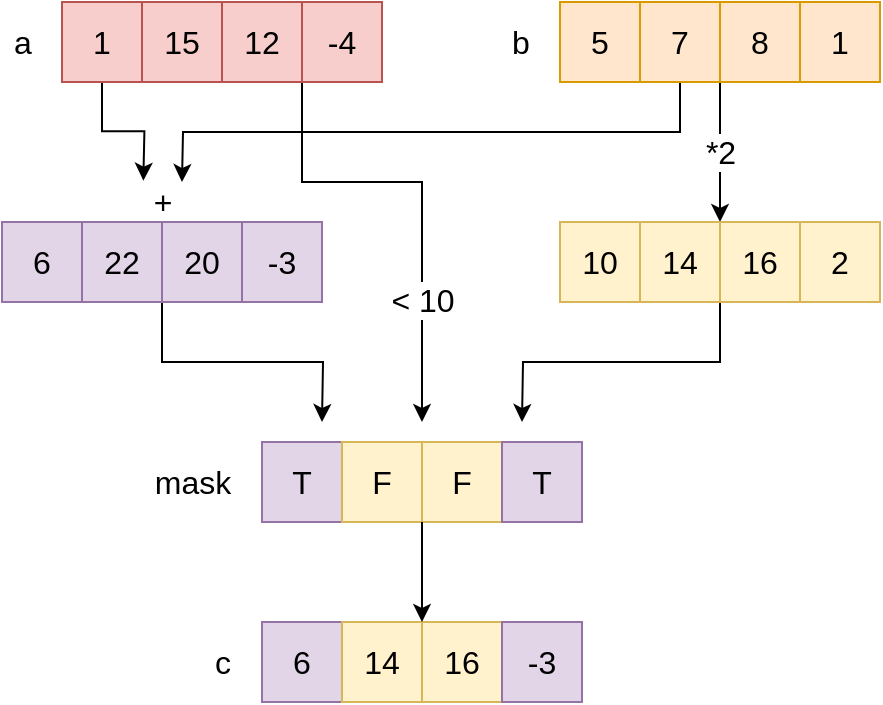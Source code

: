 <mxfile version="13.7.3" type="device"><diagram id="rZloOubM0Hv0e9IGVFVC" name="Page-1"><mxGraphModel dx="925" dy="682" grid="1" gridSize="10" guides="1" tooltips="1" connect="1" arrows="1" fold="1" page="1" pageScale="1" pageWidth="827" pageHeight="1169" math="0" shadow="0"><root><mxCell id="0"/><mxCell id="1" parent="0"/><mxCell id="gK36wX1Jq9c9gReILIbE-51" style="edgeStyle=orthogonalEdgeStyle;rounded=0;orthogonalLoop=1;jettySize=auto;html=1;exitX=0.5;exitY=1;exitDx=0;exitDy=0;entryX=0.033;entryY=-0.033;entryDx=0;entryDy=0;entryPerimeter=0;fontSize=16;" edge="1" parent="1" source="gK36wX1Jq9c9gReILIbE-1"><mxGeometry relative="1" as="geometry"><mxPoint x="140.66" y="169.34" as="targetPoint"/></mxGeometry></mxCell><mxCell id="gK36wX1Jq9c9gReILIbE-1" value="1" style="rounded=0;whiteSpace=wrap;html=1;fillColor=#f8cecc;strokeColor=#b85450;fontSize=16;" vertex="1" parent="1"><mxGeometry x="100" y="80" width="40" height="40" as="geometry"/></mxCell><mxCell id="gK36wX1Jq9c9gReILIbE-2" value="15" style="rounded=0;whiteSpace=wrap;html=1;fillColor=#f8cecc;strokeColor=#b85450;fontSize=16;" vertex="1" parent="1"><mxGeometry x="140" y="80" width="40" height="40" as="geometry"/></mxCell><mxCell id="gK36wX1Jq9c9gReILIbE-3" value="12" style="rounded=0;whiteSpace=wrap;html=1;fillColor=#f8cecc;strokeColor=#b85450;fontSize=16;" vertex="1" parent="1"><mxGeometry x="180" y="80" width="40" height="40" as="geometry"/></mxCell><mxCell id="gK36wX1Jq9c9gReILIbE-46" style="edgeStyle=orthogonalEdgeStyle;rounded=0;orthogonalLoop=1;jettySize=auto;html=1;exitX=0;exitY=1;exitDx=0;exitDy=0;fontSize=16;" edge="1" parent="1" source="gK36wX1Jq9c9gReILIbE-4"><mxGeometry relative="1" as="geometry"><mxPoint x="280" y="290" as="targetPoint"/><Array as="points"><mxPoint x="220" y="170"/><mxPoint x="280" y="170"/></Array></mxGeometry></mxCell><mxCell id="gK36wX1Jq9c9gReILIbE-48" value="&amp;lt; 10" style="edgeLabel;html=1;align=center;verticalAlign=middle;resizable=0;points=[];fontSize=16;" vertex="1" connectable="0" parent="gK36wX1Jq9c9gReILIbE-46"><mxGeometry x="0.47" relative="1" as="geometry"><mxPoint as="offset"/></mxGeometry></mxCell><mxCell id="gK36wX1Jq9c9gReILIbE-4" value="-4" style="rounded=0;whiteSpace=wrap;html=1;fillColor=#f8cecc;strokeColor=#b85450;fontSize=16;" vertex="1" parent="1"><mxGeometry x="220" y="80" width="40" height="40" as="geometry"/></mxCell><mxCell id="gK36wX1Jq9c9gReILIbE-5" value="5" style="rounded=0;whiteSpace=wrap;html=1;fillColor=#ffe6cc;strokeColor=#d79b00;fontSize=16;" vertex="1" parent="1"><mxGeometry x="349" y="80" width="40" height="40" as="geometry"/></mxCell><mxCell id="gK36wX1Jq9c9gReILIbE-50" style="edgeStyle=orthogonalEdgeStyle;rounded=0;orthogonalLoop=1;jettySize=auto;html=1;exitX=0.5;exitY=1;exitDx=0;exitDy=0;fontSize=16;" edge="1" parent="1" source="gK36wX1Jq9c9gReILIbE-6"><mxGeometry relative="1" as="geometry"><mxPoint x="160" y="170" as="targetPoint"/></mxGeometry></mxCell><mxCell id="gK36wX1Jq9c9gReILIbE-6" value="7" style="rounded=0;whiteSpace=wrap;html=1;fillColor=#ffe6cc;strokeColor=#d79b00;fontSize=16;" vertex="1" parent="1"><mxGeometry x="389" y="80" width="40" height="40" as="geometry"/></mxCell><mxCell id="gK36wX1Jq9c9gReILIbE-49" value="*2" style="edgeStyle=orthogonalEdgeStyle;rounded=0;orthogonalLoop=1;jettySize=auto;html=1;exitX=0;exitY=1;exitDx=0;exitDy=0;entryX=0;entryY=0;entryDx=0;entryDy=0;fontSize=16;" edge="1" parent="1" source="gK36wX1Jq9c9gReILIbE-7" target="gK36wX1Jq9c9gReILIbE-22"><mxGeometry relative="1" as="geometry"/></mxCell><mxCell id="gK36wX1Jq9c9gReILIbE-7" value="8" style="rounded=0;whiteSpace=wrap;html=1;fillColor=#ffe6cc;strokeColor=#d79b00;fontSize=16;" vertex="1" parent="1"><mxGeometry x="429" y="80" width="40" height="40" as="geometry"/></mxCell><mxCell id="gK36wX1Jq9c9gReILIbE-8" value="1" style="rounded=0;whiteSpace=wrap;html=1;fillColor=#ffe6cc;strokeColor=#d79b00;fontSize=16;" vertex="1" parent="1"><mxGeometry x="469" y="80" width="40" height="40" as="geometry"/></mxCell><mxCell id="gK36wX1Jq9c9gReILIbE-9" value="6" style="rounded=0;whiteSpace=wrap;html=1;fillColor=#e1d5e7;strokeColor=#9673a6;fontSize=16;" vertex="1" parent="1"><mxGeometry x="70" y="190" width="40" height="40" as="geometry"/></mxCell><mxCell id="gK36wX1Jq9c9gReILIbE-10" value="22" style="rounded=0;whiteSpace=wrap;html=1;fillColor=#e1d5e7;strokeColor=#9673a6;fontSize=16;" vertex="1" parent="1"><mxGeometry x="110" y="190" width="40" height="40" as="geometry"/></mxCell><mxCell id="gK36wX1Jq9c9gReILIbE-44" style="edgeStyle=orthogonalEdgeStyle;rounded=0;orthogonalLoop=1;jettySize=auto;html=1;exitX=0;exitY=1;exitDx=0;exitDy=0;fontSize=16;" edge="1" parent="1" source="gK36wX1Jq9c9gReILIbE-11"><mxGeometry relative="1" as="geometry"><mxPoint x="230" y="290" as="targetPoint"/></mxGeometry></mxCell><mxCell id="gK36wX1Jq9c9gReILIbE-11" value="20" style="rounded=0;whiteSpace=wrap;html=1;fillColor=#e1d5e7;strokeColor=#9673a6;fontSize=16;" vertex="1" parent="1"><mxGeometry x="150" y="190" width="40" height="40" as="geometry"/></mxCell><mxCell id="gK36wX1Jq9c9gReILIbE-12" value="-3" style="rounded=0;whiteSpace=wrap;html=1;fillColor=#e1d5e7;strokeColor=#9673a6;fontSize=16;" vertex="1" parent="1"><mxGeometry x="190" y="190" width="40" height="40" as="geometry"/></mxCell><mxCell id="gK36wX1Jq9c9gReILIbE-17" value="a" style="text;html=1;align=center;verticalAlign=middle;resizable=0;points=[];autosize=1;fontSize=16;" vertex="1" parent="1"><mxGeometry x="70" y="90" width="20" height="20" as="geometry"/></mxCell><mxCell id="gK36wX1Jq9c9gReILIbE-18" value="b" style="text;html=1;align=center;verticalAlign=middle;resizable=0;points=[];autosize=1;fontSize=16;" vertex="1" parent="1"><mxGeometry x="319" y="90" width="20" height="20" as="geometry"/></mxCell><mxCell id="gK36wX1Jq9c9gReILIbE-20" value="10" style="rounded=0;whiteSpace=wrap;html=1;fillColor=#fff2cc;strokeColor=#d6b656;fontSize=16;" vertex="1" parent="1"><mxGeometry x="349" y="190" width="40" height="40" as="geometry"/></mxCell><mxCell id="gK36wX1Jq9c9gReILIbE-45" style="edgeStyle=orthogonalEdgeStyle;rounded=0;orthogonalLoop=1;jettySize=auto;html=1;exitX=1;exitY=1;exitDx=0;exitDy=0;fontSize=16;" edge="1" parent="1" source="gK36wX1Jq9c9gReILIbE-21"><mxGeometry relative="1" as="geometry"><mxPoint x="330" y="290" as="targetPoint"/></mxGeometry></mxCell><mxCell id="gK36wX1Jq9c9gReILIbE-21" value="14" style="rounded=0;whiteSpace=wrap;html=1;fillColor=#fff2cc;strokeColor=#d6b656;fontSize=16;" vertex="1" parent="1"><mxGeometry x="389" y="190" width="40" height="40" as="geometry"/></mxCell><mxCell id="gK36wX1Jq9c9gReILIbE-22" value="16" style="rounded=0;whiteSpace=wrap;html=1;fillColor=#fff2cc;strokeColor=#d6b656;fontSize=16;" vertex="1" parent="1"><mxGeometry x="429" y="190" width="40" height="40" as="geometry"/></mxCell><mxCell id="gK36wX1Jq9c9gReILIbE-23" value="2" style="rounded=0;whiteSpace=wrap;html=1;fillColor=#fff2cc;strokeColor=#d6b656;fontSize=16;" vertex="1" parent="1"><mxGeometry x="469" y="190" width="40" height="40" as="geometry"/></mxCell><mxCell id="gK36wX1Jq9c9gReILIbE-26" value="T" style="rounded=0;whiteSpace=wrap;html=1;fillColor=#e1d5e7;strokeColor=#9673a6;fontSize=16;" vertex="1" parent="1"><mxGeometry x="200" y="300" width="40" height="40" as="geometry"/></mxCell><mxCell id="gK36wX1Jq9c9gReILIbE-27" value="F" style="rounded=0;whiteSpace=wrap;html=1;fillColor=#fff2cc;strokeColor=#d6b656;fontSize=16;" vertex="1" parent="1"><mxGeometry x="240" y="300" width="40" height="40" as="geometry"/></mxCell><mxCell id="gK36wX1Jq9c9gReILIbE-28" value="F" style="rounded=0;whiteSpace=wrap;html=1;fillColor=#fff2cc;strokeColor=#d6b656;fontSize=16;" vertex="1" parent="1"><mxGeometry x="280" y="300" width="40" height="40" as="geometry"/></mxCell><mxCell id="gK36wX1Jq9c9gReILIbE-29" value="T" style="rounded=0;whiteSpace=wrap;html=1;fillColor=#e1d5e7;strokeColor=#9673a6;fontSize=16;" vertex="1" parent="1"><mxGeometry x="320" y="300" width="40" height="40" as="geometry"/></mxCell><mxCell id="gK36wX1Jq9c9gReILIbE-30" value="mask" style="text;html=1;align=center;verticalAlign=middle;resizable=0;points=[];autosize=1;fontSize=16;" vertex="1" parent="1"><mxGeometry x="140" y="310" width="50" height="20" as="geometry"/></mxCell><mxCell id="gK36wX1Jq9c9gReILIbE-31" value="6" style="rounded=0;whiteSpace=wrap;html=1;fillColor=#e1d5e7;strokeColor=#9673a6;fontSize=16;" vertex="1" parent="1"><mxGeometry x="200" y="390" width="40" height="40" as="geometry"/></mxCell><mxCell id="gK36wX1Jq9c9gReILIbE-32" value="14" style="rounded=0;whiteSpace=wrap;html=1;fillColor=#fff2cc;strokeColor=#d6b656;fontSize=16;" vertex="1" parent="1"><mxGeometry x="240" y="390" width="40" height="40" as="geometry"/></mxCell><mxCell id="gK36wX1Jq9c9gReILIbE-33" value="16" style="rounded=0;whiteSpace=wrap;html=1;fillColor=#fff2cc;strokeColor=#d6b656;fontSize=16;" vertex="1" parent="1"><mxGeometry x="280" y="390" width="40" height="40" as="geometry"/></mxCell><mxCell id="gK36wX1Jq9c9gReILIbE-34" value="-3" style="rounded=0;whiteSpace=wrap;html=1;fillColor=#e1d5e7;strokeColor=#9673a6;fontSize=16;" vertex="1" parent="1"><mxGeometry x="320" y="390" width="40" height="40" as="geometry"/></mxCell><mxCell id="gK36wX1Jq9c9gReILIbE-35" value="c" style="text;html=1;align=center;verticalAlign=middle;resizable=0;points=[];autosize=1;fontSize=16;" vertex="1" parent="1"><mxGeometry x="170" y="400" width="20" height="20" as="geometry"/></mxCell><mxCell id="gK36wX1Jq9c9gReILIbE-43" value="" style="endArrow=classic;html=1;exitX=0;exitY=1;exitDx=0;exitDy=0;entryX=0;entryY=0;entryDx=0;entryDy=0;fontSize=16;" edge="1" parent="1" source="gK36wX1Jq9c9gReILIbE-28" target="gK36wX1Jq9c9gReILIbE-33"><mxGeometry width="50" height="50" relative="1" as="geometry"><mxPoint x="380" y="320" as="sourcePoint"/><mxPoint x="430" y="270" as="targetPoint"/></mxGeometry></mxCell><mxCell id="gK36wX1Jq9c9gReILIbE-52" value="+" style="text;html=1;align=center;verticalAlign=middle;resizable=0;points=[];autosize=1;fontSize=16;" vertex="1" parent="1"><mxGeometry x="140" y="170" width="20" height="20" as="geometry"/></mxCell></root></mxGraphModel></diagram></mxfile>